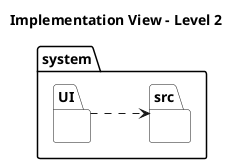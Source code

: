 @startuml

left to right direction

title Implementation View - Level 2

package system {
    package UI #white{
    }

    package src #white{
    }
}

UI ..> src

@enduml